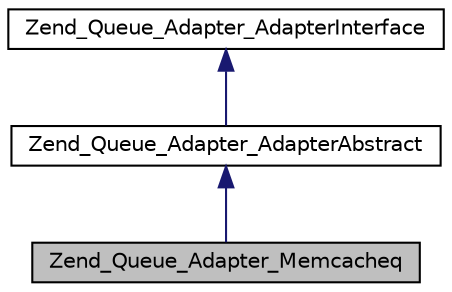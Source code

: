 digraph G
{
  edge [fontname="Helvetica",fontsize="10",labelfontname="Helvetica",labelfontsize="10"];
  node [fontname="Helvetica",fontsize="10",shape=record];
  Node1 [label="Zend_Queue_Adapter_Memcacheq",height=0.2,width=0.4,color="black", fillcolor="grey75", style="filled" fontcolor="black"];
  Node2 -> Node1 [dir="back",color="midnightblue",fontsize="10",style="solid",fontname="Helvetica"];
  Node2 [label="Zend_Queue_Adapter_AdapterAbstract",height=0.2,width=0.4,color="black", fillcolor="white", style="filled",URL="$class_zend___queue___adapter___adapter_abstract.html"];
  Node3 -> Node2 [dir="back",color="midnightblue",fontsize="10",style="solid",fontname="Helvetica"];
  Node3 [label="Zend_Queue_Adapter_AdapterInterface",height=0.2,width=0.4,color="black", fillcolor="white", style="filled",URL="$interface_zend___queue___adapter___adapter_interface.html"];
}
